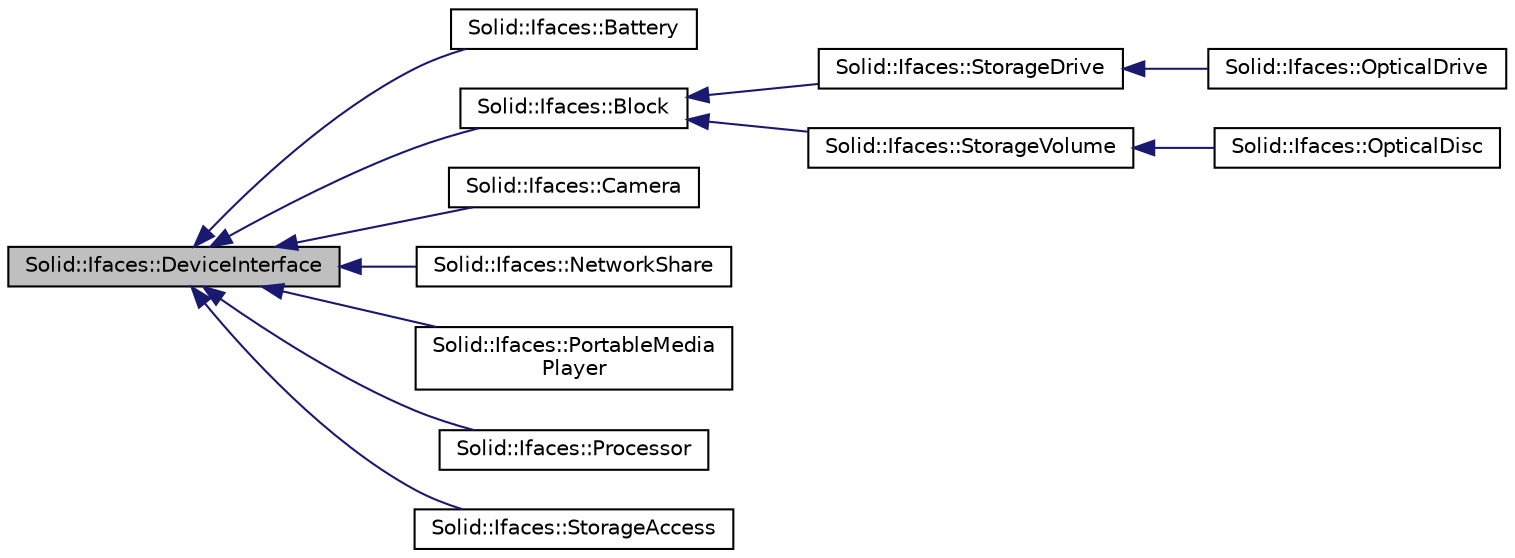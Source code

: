 digraph "Solid::Ifaces::DeviceInterface"
{
  edge [fontname="Helvetica",fontsize="10",labelfontname="Helvetica",labelfontsize="10"];
  node [fontname="Helvetica",fontsize="10",shape=record];
  rankdir="LR";
  Node0 [label="Solid::Ifaces::DeviceInterface",height=0.2,width=0.4,color="black", fillcolor="grey75", style="filled", fontcolor="black"];
  Node0 -> Node1 [dir="back",color="midnightblue",fontsize="10",style="solid",fontname="Helvetica"];
  Node1 [label="Solid::Ifaces::Battery",height=0.2,width=0.4,color="black", fillcolor="white", style="filled",URL="$classSolid_1_1Ifaces_1_1Battery.html",tooltip="This device interface is available on batteries. "];
  Node0 -> Node2 [dir="back",color="midnightblue",fontsize="10",style="solid",fontname="Helvetica"];
  Node2 [label="Solid::Ifaces::Block",height=0.2,width=0.4,color="black", fillcolor="white", style="filled",URL="$classSolid_1_1Ifaces_1_1Block.html",tooltip="This device interface is available on block devices. "];
  Node2 -> Node3 [dir="back",color="midnightblue",fontsize="10",style="solid",fontname="Helvetica"];
  Node3 [label="Solid::Ifaces::StorageDrive",height=0.2,width=0.4,color="black", fillcolor="white", style="filled",URL="$classSolid_1_1Ifaces_1_1StorageDrive.html",tooltip="This device interface is available on storage devices. "];
  Node3 -> Node4 [dir="back",color="midnightblue",fontsize="10",style="solid",fontname="Helvetica"];
  Node4 [label="Solid::Ifaces::OpticalDrive",height=0.2,width=0.4,color="black", fillcolor="white", style="filled",URL="$classSolid_1_1Ifaces_1_1OpticalDrive.html",tooltip="This device interface is available on CD-ROM drives. "];
  Node2 -> Node5 [dir="back",color="midnightblue",fontsize="10",style="solid",fontname="Helvetica"];
  Node5 [label="Solid::Ifaces::StorageVolume",height=0.2,width=0.4,color="black", fillcolor="white", style="filled",URL="$classSolid_1_1Ifaces_1_1StorageVolume.html",tooltip="This device interface is available on volume devices. "];
  Node5 -> Node6 [dir="back",color="midnightblue",fontsize="10",style="solid",fontname="Helvetica"];
  Node6 [label="Solid::Ifaces::OpticalDisc",height=0.2,width=0.4,color="black", fillcolor="white", style="filled",URL="$classSolid_1_1Ifaces_1_1OpticalDisc.html",tooltip="This device interface is available on optical discs. "];
  Node0 -> Node7 [dir="back",color="midnightblue",fontsize="10",style="solid",fontname="Helvetica"];
  Node7 [label="Solid::Ifaces::Camera",height=0.2,width=0.4,color="black", fillcolor="white", style="filled",URL="$classSolid_1_1Ifaces_1_1Camera.html",tooltip="This device interface is available on digital camera devices. "];
  Node0 -> Node8 [dir="back",color="midnightblue",fontsize="10",style="solid",fontname="Helvetica"];
  Node8 [label="Solid::Ifaces::NetworkShare",height=0.2,width=0.4,color="black", fillcolor="white", style="filled",URL="$classSolid_1_1Ifaces_1_1NetworkShare.html",tooltip="NetworkShare interface. "];
  Node0 -> Node9 [dir="back",color="midnightblue",fontsize="10",style="solid",fontname="Helvetica"];
  Node9 [label="Solid::Ifaces::PortableMedia\lPlayer",height=0.2,width=0.4,color="black", fillcolor="white", style="filled",URL="$classSolid_1_1Ifaces_1_1PortableMediaPlayer.html",tooltip="This class implements Portable Media Player device interface and represents a portable media player a..."];
  Node0 -> Node10 [dir="back",color="midnightblue",fontsize="10",style="solid",fontname="Helvetica"];
  Node10 [label="Solid::Ifaces::Processor",height=0.2,width=0.4,color="black", fillcolor="white", style="filled",URL="$classSolid_1_1Ifaces_1_1Processor.html",tooltip="This device interface is available on processors. "];
  Node0 -> Node11 [dir="back",color="midnightblue",fontsize="10",style="solid",fontname="Helvetica"];
  Node11 [label="Solid::Ifaces::StorageAccess",height=0.2,width=0.4,color="black", fillcolor="white", style="filled",URL="$classSolid_1_1Ifaces_1_1StorageAccess.html",tooltip="This device interface is available on volume devices. "];
}
